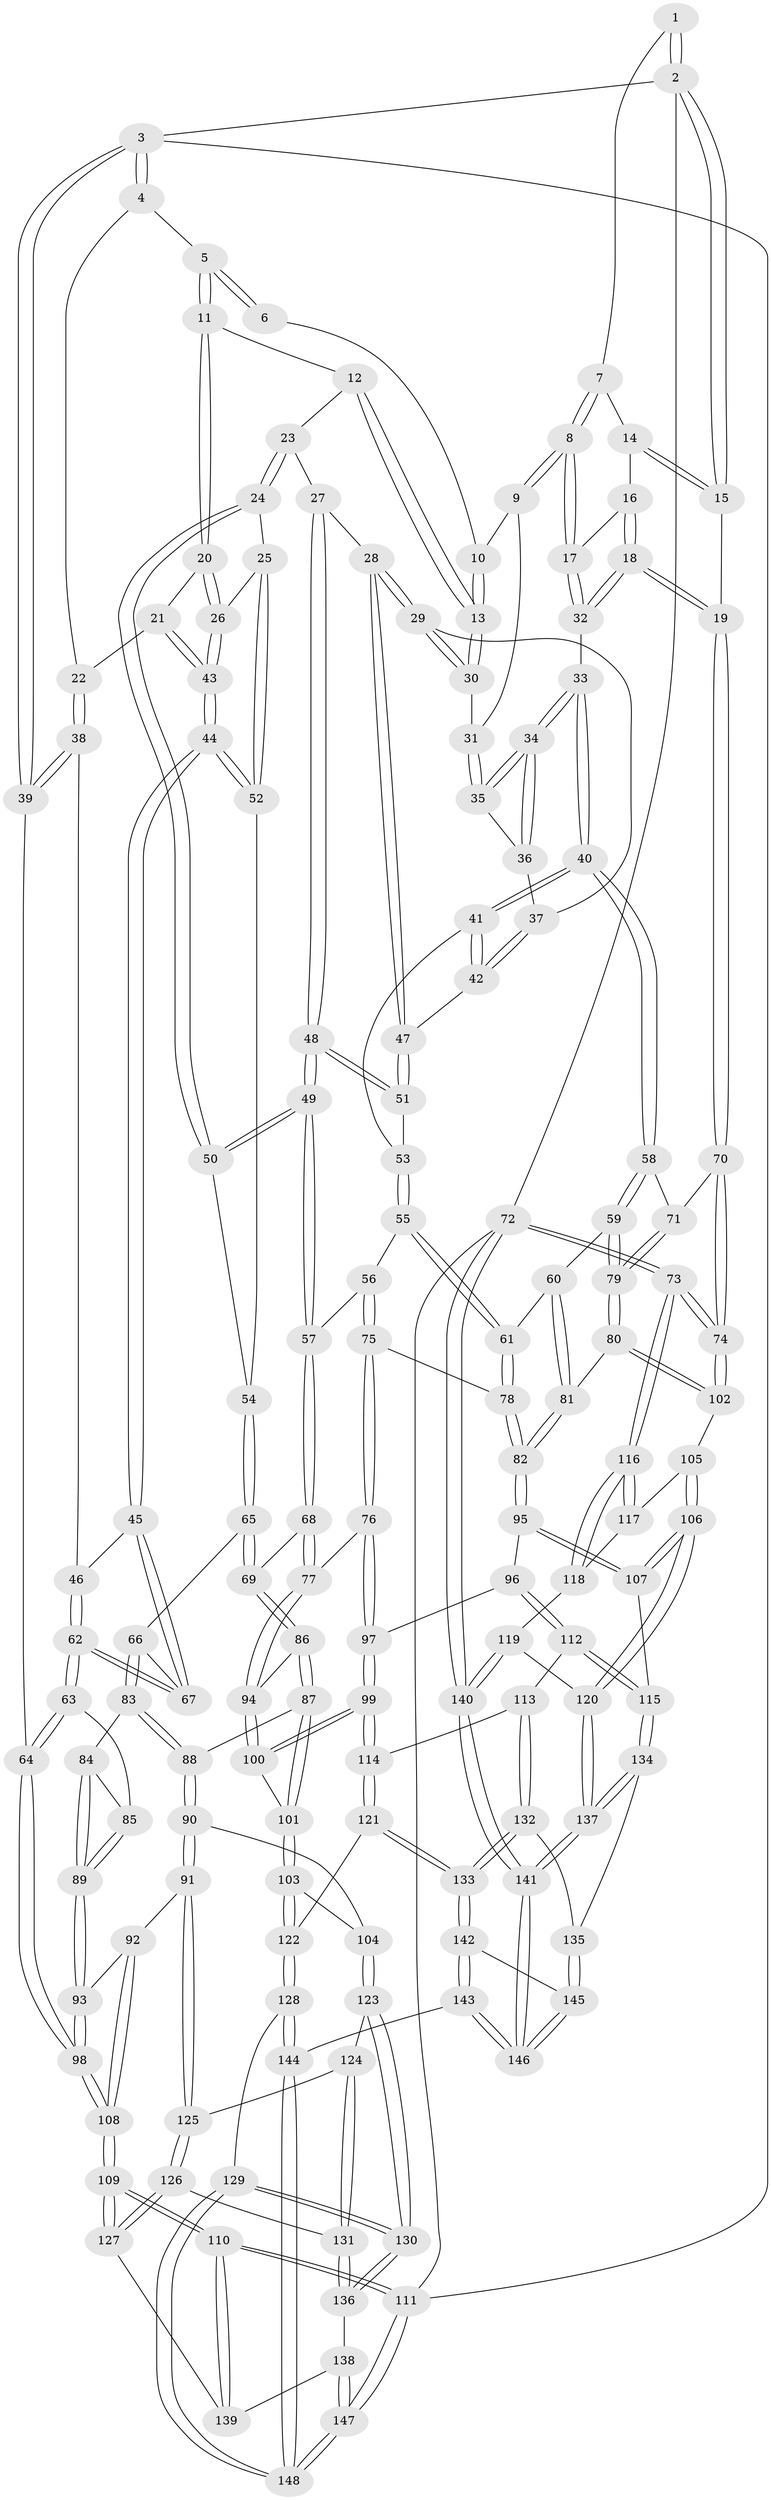 // Generated by graph-tools (version 1.1) at 2025/00/03/09/25 05:00:17]
// undirected, 148 vertices, 367 edges
graph export_dot {
graph [start="1"]
  node [color=gray90,style=filled];
  1 [pos="+0.8320362489506503+0"];
  2 [pos="+1+0"];
  3 [pos="+0+0"];
  4 [pos="+0.0702434141792558+0"];
  5 [pos="+0.4242768139718562+0"];
  6 [pos="+0.7663463687680371+0"];
  7 [pos="+0.9037799745525927+0.024009221809279658"];
  8 [pos="+0.855009809159754+0.12104819218931119"];
  9 [pos="+0.8227803769016755+0.11570134276760086"];
  10 [pos="+0.7602825334218041+0"];
  11 [pos="+0.42456691764291227+0"];
  12 [pos="+0.522682339221267+0.05266648744192221"];
  13 [pos="+0.6913717237240238+0.11156105779029407"];
  14 [pos="+0.9314993624989228+0.04517265882009399"];
  15 [pos="+1+0.04443976907793619"];
  16 [pos="+0.9460446827506532+0.10235037146978476"];
  17 [pos="+0.8925643691347713+0.15146509220732512"];
  18 [pos="+1+0.06836138259495274"];
  19 [pos="+1+0.06770385068275296"];
  20 [pos="+0.3164681095424846+0.10464244210046751"];
  21 [pos="+0.14231984638234105+0.14009572067103884"];
  22 [pos="+0.11789969076041482+0.12681076794848306"];
  23 [pos="+0.5231860411761341+0.07111430988819764"];
  24 [pos="+0.4250454778888755+0.25131980371767626"];
  25 [pos="+0.3388742918884735+0.18187919658433052"];
  26 [pos="+0.3343479194128463+0.17365522696257402"];
  27 [pos="+0.5741312668932744+0.20584330918989885"];
  28 [pos="+0.6830367051387946+0.1803770425523103"];
  29 [pos="+0.684931725163315+0.17832036254206915"];
  30 [pos="+0.6958559303203327+0.12036512559762001"];
  31 [pos="+0.8091433239531564+0.12293791356183631"];
  32 [pos="+0.9127663738583378+0.20109732888850193"];
  33 [pos="+0.8780834962244445+0.33324517379088836"];
  34 [pos="+0.8686884219976042+0.32097447700035353"];
  35 [pos="+0.7942396498927574+0.18330211351451145"];
  36 [pos="+0.7418819745143289+0.20849263670833368"];
  37 [pos="+0.7401933689957783+0.20828966266459772"];
  38 [pos="+0+0.1950448368639635"];
  39 [pos="+0+0.19779520300120265"];
  40 [pos="+0.8782720009231424+0.3364927577003463"];
  41 [pos="+0.7498614605574747+0.30141444524340943"];
  42 [pos="+0.7351312017161609+0.29021650616660305"];
  43 [pos="+0.17809152190167798+0.2663076908391146"];
  44 [pos="+0.17665153569709627+0.3159061752524561"];
  45 [pos="+0.16830434790844387+0.3244472444023676"];
  46 [pos="+0.0866031972466996+0.3080793534002999"];
  47 [pos="+0.6788531394932991+0.2714490105669886"];
  48 [pos="+0.5209732665486263+0.3394517026980395"];
  49 [pos="+0.5168584846849082+0.34351366404078326"];
  50 [pos="+0.4451776756771529+0.28844275441789596"];
  51 [pos="+0.6351628951513507+0.30573995795685066"];
  52 [pos="+0.26535818387847393+0.32117499104967817"];
  53 [pos="+0.6971753194178241+0.34662561687025983"];
  54 [pos="+0.2998000223802654+0.34489094598990816"];
  55 [pos="+0.713558022726939+0.44390856015689517"];
  56 [pos="+0.6300480235670264+0.4364543350616534"];
  57 [pos="+0.5168589217059006+0.34352463879916245"];
  58 [pos="+0.8868391454868547+0.3561665634505682"];
  59 [pos="+0.8501983175409726+0.4100634893991298"];
  60 [pos="+0.8471604401339188+0.4116822551035333"];
  61 [pos="+0.7299797418910787+0.4503689857706422"];
  62 [pos="+0+0.4574265805820472"];
  63 [pos="+0+0.46031319947092364"];
  64 [pos="+0+0.46219662715354304"];
  65 [pos="+0.32867194289846985+0.4811840955308234"];
  66 [pos="+0.19729866501959217+0.4864093567226754"];
  67 [pos="+0.15671036427361587+0.42174461111646244"];
  68 [pos="+0.44323794003090106+0.46340632796381087"];
  69 [pos="+0.3460399675123349+0.49008317442576027"];
  70 [pos="+1+0.3835408291676454"];
  71 [pos="+1+0.3817410156108795"];
  72 [pos="+1+1"];
  73 [pos="+1+0.801153130147213"];
  74 [pos="+1+0.6093869057183089"];
  75 [pos="+0.5986106254327236+0.5452229165169455"];
  76 [pos="+0.5747616433359236+0.5724556519576854"];
  77 [pos="+0.5054971614734711+0.5593858317212225"];
  78 [pos="+0.7192331238490663+0.5502125127637315"];
  79 [pos="+0.9171106622747671+0.5986172878400795"];
  80 [pos="+0.9177889926852644+0.6043702164232176"];
  81 [pos="+0.7893557435149553+0.6028715032931288"];
  82 [pos="+0.7407950367304382+0.6197488630018305"];
  83 [pos="+0.1929988989982873+0.495740701631948"];
  84 [pos="+0.1418544672596902+0.5347612060564315"];
  85 [pos="+0.0005603095849750281+0.5054057088682946"];
  86 [pos="+0.33989931256938977+0.5896988105805882"];
  87 [pos="+0.33243766873282776+0.6147242960396772"];
  88 [pos="+0.2231751147252662+0.6319074027050303"];
  89 [pos="+0.0953855125044283+0.6249254763373921"];
  90 [pos="+0.18174386106331128+0.687586262251625"];
  91 [pos="+0.15647105577783676+0.6974805529707843"];
  92 [pos="+0.09929821968890563+0.6637145375773889"];
  93 [pos="+0.09491682546175645+0.654299216769292"];
  94 [pos="+0.47847350319392096+0.611421749708403"];
  95 [pos="+0.7407417327624393+0.6198588399143617"];
  96 [pos="+0.6512111245602711+0.6576405517259389"];
  97 [pos="+0.6011818662964263+0.6202914686200373"];
  98 [pos="+0+0.5633131001951129"];
  99 [pos="+0.5074102008010689+0.705069546704662"];
  100 [pos="+0.47293928294688925+0.6417521773800717"];
  101 [pos="+0.3582677399921303+0.6798267902656393"];
  102 [pos="+0.9212372786133404+0.60863396467325"];
  103 [pos="+0.3536460246485848+0.7252189650364208"];
  104 [pos="+0.2761655903807546+0.7316481924224912"];
  105 [pos="+0.9081127971842261+0.6795128125949919"];
  106 [pos="+0.8374910075985875+0.7668789285199642"];
  107 [pos="+0.8052982890375825+0.7590013042973236"];
  108 [pos="+0+1"];
  109 [pos="+0+1"];
  110 [pos="+0+1"];
  111 [pos="+0+1"];
  112 [pos="+0.6400325902297842+0.7152462979892955"];
  113 [pos="+0.59349186430528+0.7628694645235334"];
  114 [pos="+0.50991051895875+0.748212156965054"];
  115 [pos="+0.7521620581787861+0.7832041603902749"];
  116 [pos="+1+0.7692201499013434"];
  117 [pos="+0.9605171217534918+0.7159709950439902"];
  118 [pos="+0.9422925584840327+0.7946057246320728"];
  119 [pos="+0.9044335577840162+0.8086031124879572"];
  120 [pos="+0.8454648795641588+0.7792371158597432"];
  121 [pos="+0.42046714561738224+0.8190167862670823"];
  122 [pos="+0.40992263419922315+0.8186684397062831"];
  123 [pos="+0.24810337844572689+0.8049627489008729"];
  124 [pos="+0.24343906631207843+0.8031366230757475"];
  125 [pos="+0.1528005966457471+0.7495325857909501"];
  126 [pos="+0.13405062773933665+0.7947581316494038"];
  127 [pos="+0.11072286438766174+0.8189898623910394"];
  128 [pos="+0.39532709923253184+0.8321097274784738"];
  129 [pos="+0.30616546668155026+0.8774919677397169"];
  130 [pos="+0.28197993715110736+0.8733047497655335"];
  131 [pos="+0.18255983245805493+0.8281162274871255"];
  132 [pos="+0.6238048571117752+0.8424072623771146"];
  133 [pos="+0.5137049311315022+0.9112637931567173"];
  134 [pos="+0.7116937798551279+0.8401811782800681"];
  135 [pos="+0.6723382187137352+0.8671810501420856"];
  136 [pos="+0.2389890362117444+0.8875389631737077"];
  137 [pos="+0.823947226088017+0.9198078635034341"];
  138 [pos="+0.23308640342940845+0.8922557494918593"];
  139 [pos="+0.17434234386023145+0.8791238024773644"];
  140 [pos="+1+1"];
  141 [pos="+0.8879315745600976+1"];
  142 [pos="+0.517695232534607+0.9344703905125954"];
  143 [pos="+0.505899659390585+1"];
  144 [pos="+0.4086075213229762+1"];
  145 [pos="+0.6807179122240463+0.9362474848706579"];
  146 [pos="+0.7903019954678102+1"];
  147 [pos="+0+1"];
  148 [pos="+0.33022005688926115+1"];
  1 -- 2;
  1 -- 2;
  1 -- 7;
  2 -- 3;
  2 -- 15;
  2 -- 15;
  2 -- 72;
  3 -- 4;
  3 -- 4;
  3 -- 39;
  3 -- 39;
  3 -- 111;
  4 -- 5;
  4 -- 22;
  5 -- 6;
  5 -- 6;
  5 -- 11;
  5 -- 11;
  6 -- 10;
  7 -- 8;
  7 -- 8;
  7 -- 14;
  8 -- 9;
  8 -- 9;
  8 -- 17;
  8 -- 17;
  9 -- 10;
  9 -- 31;
  10 -- 13;
  10 -- 13;
  11 -- 12;
  11 -- 20;
  11 -- 20;
  12 -- 13;
  12 -- 13;
  12 -- 23;
  13 -- 30;
  13 -- 30;
  14 -- 15;
  14 -- 15;
  14 -- 16;
  15 -- 19;
  16 -- 17;
  16 -- 18;
  16 -- 18;
  17 -- 32;
  17 -- 32;
  18 -- 19;
  18 -- 19;
  18 -- 32;
  18 -- 32;
  19 -- 70;
  19 -- 70;
  20 -- 21;
  20 -- 26;
  20 -- 26;
  21 -- 22;
  21 -- 43;
  21 -- 43;
  22 -- 38;
  22 -- 38;
  23 -- 24;
  23 -- 24;
  23 -- 27;
  24 -- 25;
  24 -- 50;
  24 -- 50;
  25 -- 26;
  25 -- 52;
  25 -- 52;
  26 -- 43;
  26 -- 43;
  27 -- 28;
  27 -- 48;
  27 -- 48;
  28 -- 29;
  28 -- 29;
  28 -- 47;
  28 -- 47;
  29 -- 30;
  29 -- 30;
  29 -- 37;
  30 -- 31;
  31 -- 35;
  31 -- 35;
  32 -- 33;
  33 -- 34;
  33 -- 34;
  33 -- 40;
  33 -- 40;
  34 -- 35;
  34 -- 35;
  34 -- 36;
  34 -- 36;
  35 -- 36;
  36 -- 37;
  37 -- 42;
  37 -- 42;
  38 -- 39;
  38 -- 39;
  38 -- 46;
  39 -- 64;
  40 -- 41;
  40 -- 41;
  40 -- 58;
  40 -- 58;
  41 -- 42;
  41 -- 42;
  41 -- 53;
  42 -- 47;
  43 -- 44;
  43 -- 44;
  44 -- 45;
  44 -- 45;
  44 -- 52;
  44 -- 52;
  45 -- 46;
  45 -- 67;
  45 -- 67;
  46 -- 62;
  46 -- 62;
  47 -- 51;
  47 -- 51;
  48 -- 49;
  48 -- 49;
  48 -- 51;
  48 -- 51;
  49 -- 50;
  49 -- 50;
  49 -- 57;
  49 -- 57;
  50 -- 54;
  51 -- 53;
  52 -- 54;
  53 -- 55;
  53 -- 55;
  54 -- 65;
  54 -- 65;
  55 -- 56;
  55 -- 61;
  55 -- 61;
  56 -- 57;
  56 -- 75;
  56 -- 75;
  57 -- 68;
  57 -- 68;
  58 -- 59;
  58 -- 59;
  58 -- 71;
  59 -- 60;
  59 -- 79;
  59 -- 79;
  60 -- 61;
  60 -- 81;
  60 -- 81;
  61 -- 78;
  61 -- 78;
  62 -- 63;
  62 -- 63;
  62 -- 67;
  62 -- 67;
  63 -- 64;
  63 -- 64;
  63 -- 85;
  64 -- 98;
  64 -- 98;
  65 -- 66;
  65 -- 69;
  65 -- 69;
  66 -- 67;
  66 -- 83;
  66 -- 83;
  68 -- 69;
  68 -- 77;
  68 -- 77;
  69 -- 86;
  69 -- 86;
  70 -- 71;
  70 -- 74;
  70 -- 74;
  71 -- 79;
  71 -- 79;
  72 -- 73;
  72 -- 73;
  72 -- 140;
  72 -- 140;
  72 -- 111;
  73 -- 74;
  73 -- 74;
  73 -- 116;
  73 -- 116;
  74 -- 102;
  74 -- 102;
  75 -- 76;
  75 -- 76;
  75 -- 78;
  76 -- 77;
  76 -- 97;
  76 -- 97;
  77 -- 94;
  77 -- 94;
  78 -- 82;
  78 -- 82;
  79 -- 80;
  79 -- 80;
  80 -- 81;
  80 -- 102;
  80 -- 102;
  81 -- 82;
  81 -- 82;
  82 -- 95;
  82 -- 95;
  83 -- 84;
  83 -- 88;
  83 -- 88;
  84 -- 85;
  84 -- 89;
  84 -- 89;
  85 -- 89;
  85 -- 89;
  86 -- 87;
  86 -- 87;
  86 -- 94;
  87 -- 88;
  87 -- 101;
  87 -- 101;
  88 -- 90;
  88 -- 90;
  89 -- 93;
  89 -- 93;
  90 -- 91;
  90 -- 91;
  90 -- 104;
  91 -- 92;
  91 -- 125;
  91 -- 125;
  92 -- 93;
  92 -- 108;
  92 -- 108;
  93 -- 98;
  93 -- 98;
  94 -- 100;
  94 -- 100;
  95 -- 96;
  95 -- 107;
  95 -- 107;
  96 -- 97;
  96 -- 112;
  96 -- 112;
  97 -- 99;
  97 -- 99;
  98 -- 108;
  98 -- 108;
  99 -- 100;
  99 -- 100;
  99 -- 114;
  99 -- 114;
  100 -- 101;
  101 -- 103;
  101 -- 103;
  102 -- 105;
  103 -- 104;
  103 -- 122;
  103 -- 122;
  104 -- 123;
  104 -- 123;
  105 -- 106;
  105 -- 106;
  105 -- 117;
  106 -- 107;
  106 -- 107;
  106 -- 120;
  106 -- 120;
  107 -- 115;
  108 -- 109;
  108 -- 109;
  109 -- 110;
  109 -- 110;
  109 -- 127;
  109 -- 127;
  110 -- 111;
  110 -- 111;
  110 -- 139;
  110 -- 139;
  111 -- 147;
  111 -- 147;
  112 -- 113;
  112 -- 115;
  112 -- 115;
  113 -- 114;
  113 -- 132;
  113 -- 132;
  114 -- 121;
  114 -- 121;
  115 -- 134;
  115 -- 134;
  116 -- 117;
  116 -- 117;
  116 -- 118;
  116 -- 118;
  117 -- 118;
  118 -- 119;
  119 -- 120;
  119 -- 140;
  119 -- 140;
  120 -- 137;
  120 -- 137;
  121 -- 122;
  121 -- 133;
  121 -- 133;
  122 -- 128;
  122 -- 128;
  123 -- 124;
  123 -- 130;
  123 -- 130;
  124 -- 125;
  124 -- 131;
  124 -- 131;
  125 -- 126;
  125 -- 126;
  126 -- 127;
  126 -- 127;
  126 -- 131;
  127 -- 139;
  128 -- 129;
  128 -- 144;
  128 -- 144;
  129 -- 130;
  129 -- 130;
  129 -- 148;
  129 -- 148;
  130 -- 136;
  130 -- 136;
  131 -- 136;
  131 -- 136;
  132 -- 133;
  132 -- 133;
  132 -- 135;
  133 -- 142;
  133 -- 142;
  134 -- 135;
  134 -- 137;
  134 -- 137;
  135 -- 145;
  135 -- 145;
  136 -- 138;
  137 -- 141;
  137 -- 141;
  138 -- 139;
  138 -- 147;
  138 -- 147;
  140 -- 141;
  140 -- 141;
  141 -- 146;
  141 -- 146;
  142 -- 143;
  142 -- 143;
  142 -- 145;
  143 -- 144;
  143 -- 146;
  143 -- 146;
  144 -- 148;
  144 -- 148;
  145 -- 146;
  145 -- 146;
  147 -- 148;
  147 -- 148;
}
